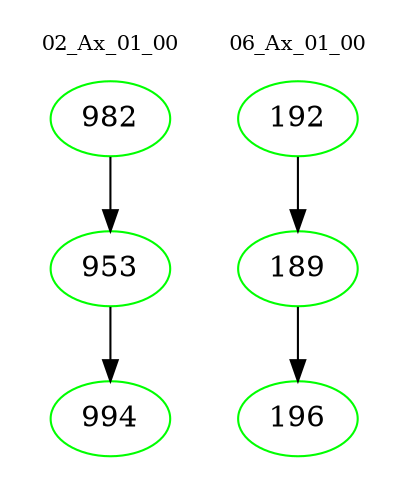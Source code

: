 digraph{
subgraph cluster_0 {
color = white
label = "02_Ax_01_00";
fontsize=10;
T0_982 [label="982", color="green"]
T0_982 -> T0_953 [color="black"]
T0_953 [label="953", color="green"]
T0_953 -> T0_994 [color="black"]
T0_994 [label="994", color="green"]
}
subgraph cluster_1 {
color = white
label = "06_Ax_01_00";
fontsize=10;
T1_192 [label="192", color="green"]
T1_192 -> T1_189 [color="black"]
T1_189 [label="189", color="green"]
T1_189 -> T1_196 [color="black"]
T1_196 [label="196", color="green"]
}
}
